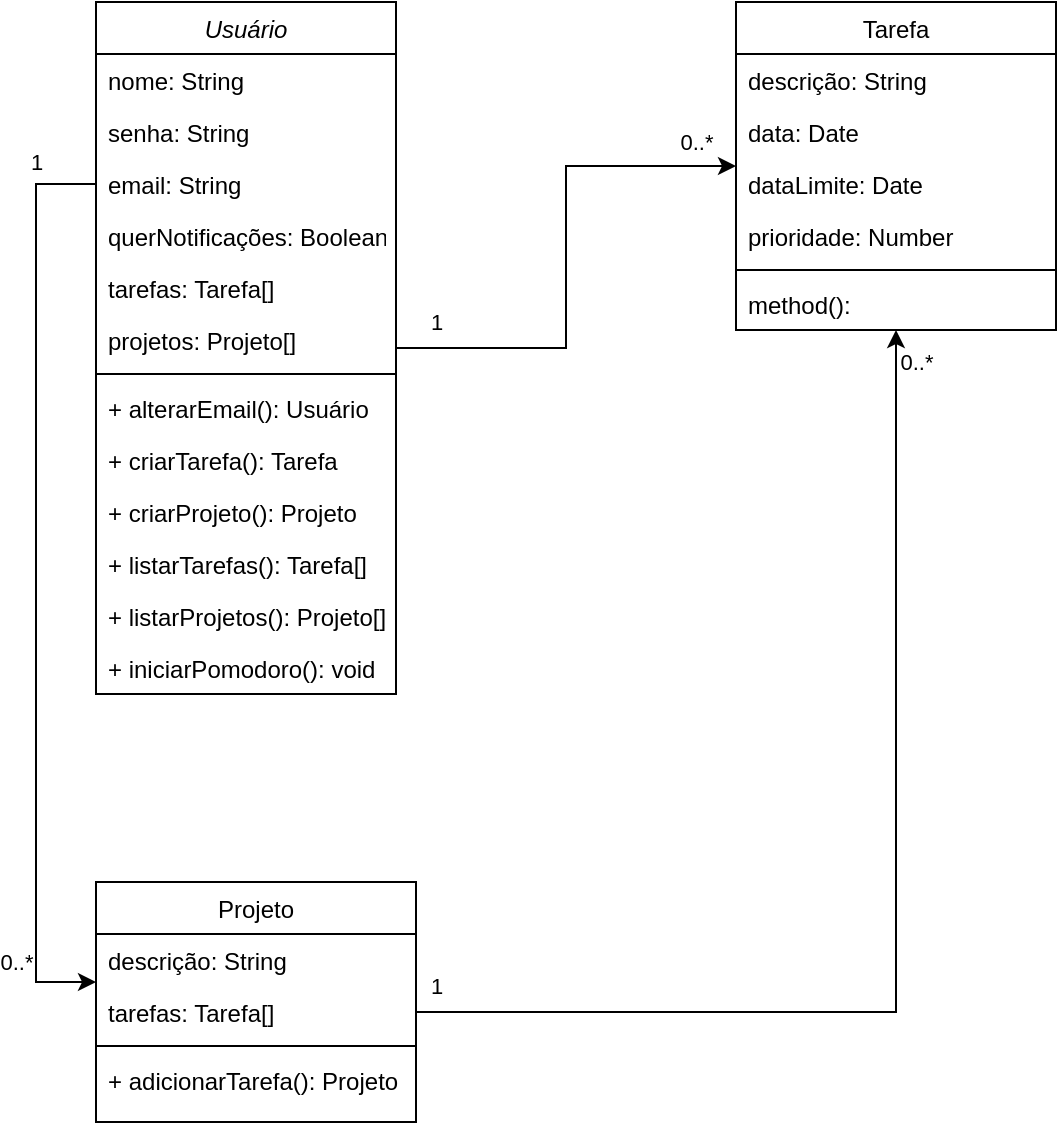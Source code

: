 <mxfile version="18.0.5" type="github">
  <diagram id="C5RBs43oDa-KdzZeNtuy" name="Page-1">
    <mxGraphModel dx="1422" dy="798" grid="1" gridSize="10" guides="1" tooltips="1" connect="1" arrows="1" fold="1" page="1" pageScale="1" pageWidth="827" pageHeight="1169" math="0" shadow="0">
      <root>
        <mxCell id="WIyWlLk6GJQsqaUBKTNV-0" />
        <mxCell id="WIyWlLk6GJQsqaUBKTNV-1" parent="WIyWlLk6GJQsqaUBKTNV-0" />
        <mxCell id="KOGyWNoOqOLc9aR_PzXH-3" style="edgeStyle=orthogonalEdgeStyle;rounded=0;orthogonalLoop=1;jettySize=auto;html=1;" edge="1" parent="WIyWlLk6GJQsqaUBKTNV-1" source="OuPv4H6kGe1GO6o93Flc-0" target="OuPv4H6kGe1GO6o93Flc-11">
          <mxGeometry relative="1" as="geometry" />
        </mxCell>
        <mxCell id="KOGyWNoOqOLc9aR_PzXH-4" value="0..*" style="edgeLabel;html=1;align=center;verticalAlign=middle;resizable=0;points=[];" vertex="1" connectable="0" parent="KOGyWNoOqOLc9aR_PzXH-3">
          <mxGeometry x="0.762" y="3" relative="1" as="geometry">
            <mxPoint x="11" y="-9" as="offset" />
          </mxGeometry>
        </mxCell>
        <mxCell id="KOGyWNoOqOLc9aR_PzXH-5" value="1" style="edgeLabel;html=1;align=center;verticalAlign=middle;resizable=0;points=[];" vertex="1" connectable="0" parent="KOGyWNoOqOLc9aR_PzXH-3">
          <mxGeometry x="-0.778" y="-2" relative="1" as="geometry">
            <mxPoint x="-9" y="-15" as="offset" />
          </mxGeometry>
        </mxCell>
        <mxCell id="OuPv4H6kGe1GO6o93Flc-0" value="Usuário" style="swimlane;fontStyle=2;align=center;verticalAlign=top;childLayout=stackLayout;horizontal=1;startSize=26;horizontalStack=0;resizeParent=1;resizeLast=0;collapsible=1;marginBottom=0;rounded=0;shadow=0;strokeWidth=1;" parent="WIyWlLk6GJQsqaUBKTNV-1" vertex="1">
          <mxGeometry x="194" y="110" width="150" height="346" as="geometry">
            <mxRectangle x="230" y="140" width="160" height="26" as="alternateBounds" />
          </mxGeometry>
        </mxCell>
        <mxCell id="OuPv4H6kGe1GO6o93Flc-1" value="nome: String" style="text;align=left;verticalAlign=top;spacingLeft=4;spacingRight=4;overflow=hidden;rotatable=0;points=[[0,0.5],[1,0.5]];portConstraint=eastwest;" parent="OuPv4H6kGe1GO6o93Flc-0" vertex="1">
          <mxGeometry y="26" width="150" height="26" as="geometry" />
        </mxCell>
        <mxCell id="OuPv4H6kGe1GO6o93Flc-2" value="senha: String&#xa;" style="text;align=left;verticalAlign=top;spacingLeft=4;spacingRight=4;overflow=hidden;rotatable=0;points=[[0,0.5],[1,0.5]];portConstraint=eastwest;rounded=0;shadow=0;html=0;" parent="OuPv4H6kGe1GO6o93Flc-0" vertex="1">
          <mxGeometry y="52" width="150" height="26" as="geometry" />
        </mxCell>
        <mxCell id="OuPv4H6kGe1GO6o93Flc-3" value="email: String" style="text;align=left;verticalAlign=top;spacingLeft=4;spacingRight=4;overflow=hidden;rotatable=0;points=[[0,0.5],[1,0.5]];portConstraint=eastwest;rounded=0;shadow=0;html=0;" parent="OuPv4H6kGe1GO6o93Flc-0" vertex="1">
          <mxGeometry y="78" width="150" height="26" as="geometry" />
        </mxCell>
        <mxCell id="OuPv4H6kGe1GO6o93Flc-37" value="querNotificações: Boolean" style="text;align=left;verticalAlign=top;spacingLeft=4;spacingRight=4;overflow=hidden;rotatable=0;points=[[0,0.5],[1,0.5]];portConstraint=eastwest;rounded=0;shadow=0;html=0;" parent="OuPv4H6kGe1GO6o93Flc-0" vertex="1">
          <mxGeometry y="104" width="150" height="26" as="geometry" />
        </mxCell>
        <mxCell id="OuPv4H6kGe1GO6o93Flc-38" value="tarefas: Tarefa[]" style="text;align=left;verticalAlign=top;spacingLeft=4;spacingRight=4;overflow=hidden;rotatable=0;points=[[0,0.5],[1,0.5]];portConstraint=eastwest;rounded=0;shadow=0;html=0;" parent="OuPv4H6kGe1GO6o93Flc-0" vertex="1">
          <mxGeometry y="130" width="150" height="26" as="geometry" />
        </mxCell>
        <mxCell id="OuPv4H6kGe1GO6o93Flc-39" value="projetos: Projeto[]" style="text;align=left;verticalAlign=top;spacingLeft=4;spacingRight=4;overflow=hidden;rotatable=0;points=[[0,0.5],[1,0.5]];portConstraint=eastwest;rounded=0;shadow=0;html=0;" parent="OuPv4H6kGe1GO6o93Flc-0" vertex="1">
          <mxGeometry y="156" width="150" height="26" as="geometry" />
        </mxCell>
        <mxCell id="OuPv4H6kGe1GO6o93Flc-4" value="" style="line;html=1;strokeWidth=1;align=left;verticalAlign=middle;spacingTop=-1;spacingLeft=3;spacingRight=3;rotatable=0;labelPosition=right;points=[];portConstraint=eastwest;" parent="OuPv4H6kGe1GO6o93Flc-0" vertex="1">
          <mxGeometry y="182" width="150" height="8" as="geometry" />
        </mxCell>
        <mxCell id="OuPv4H6kGe1GO6o93Flc-51" value="+ alterarEmail(): Usuário" style="text;align=left;verticalAlign=top;spacingLeft=4;spacingRight=4;overflow=hidden;rotatable=0;points=[[0,0.5],[1,0.5]];portConstraint=eastwest;" parent="OuPv4H6kGe1GO6o93Flc-0" vertex="1">
          <mxGeometry y="190" width="150" height="26" as="geometry" />
        </mxCell>
        <mxCell id="OuPv4H6kGe1GO6o93Flc-53" value="+ criarTarefa(): Tarefa" style="text;align=left;verticalAlign=top;spacingLeft=4;spacingRight=4;overflow=hidden;rotatable=0;points=[[0,0.5],[1,0.5]];portConstraint=eastwest;" parent="OuPv4H6kGe1GO6o93Flc-0" vertex="1">
          <mxGeometry y="216" width="150" height="26" as="geometry" />
        </mxCell>
        <mxCell id="OuPv4H6kGe1GO6o93Flc-56" value="+ criarProjeto(): Projeto" style="text;align=left;verticalAlign=top;spacingLeft=4;spacingRight=4;overflow=hidden;rotatable=0;points=[[0,0.5],[1,0.5]];portConstraint=eastwest;" parent="OuPv4H6kGe1GO6o93Flc-0" vertex="1">
          <mxGeometry y="242" width="150" height="26" as="geometry" />
        </mxCell>
        <mxCell id="OuPv4H6kGe1GO6o93Flc-59" value="+ listarTarefas(): Tarefa[]" style="text;align=left;verticalAlign=top;spacingLeft=4;spacingRight=4;overflow=hidden;rotatable=0;points=[[0,0.5],[1,0.5]];portConstraint=eastwest;" parent="OuPv4H6kGe1GO6o93Flc-0" vertex="1">
          <mxGeometry y="268" width="150" height="26" as="geometry" />
        </mxCell>
        <mxCell id="OuPv4H6kGe1GO6o93Flc-60" value="+ listarProjetos(): Projeto[]" style="text;align=left;verticalAlign=top;spacingLeft=4;spacingRight=4;overflow=hidden;rotatable=0;points=[[0,0.5],[1,0.5]];portConstraint=eastwest;" parent="OuPv4H6kGe1GO6o93Flc-0" vertex="1">
          <mxGeometry y="294" width="150" height="26" as="geometry" />
        </mxCell>
        <mxCell id="Jz5tMBkNuSLRCN82-gIT-0" value="+ iniciarPomodoro(): void" style="text;align=left;verticalAlign=top;spacingLeft=4;spacingRight=4;overflow=hidden;rotatable=0;points=[[0,0.5],[1,0.5]];portConstraint=eastwest;" parent="OuPv4H6kGe1GO6o93Flc-0" vertex="1">
          <mxGeometry y="320" width="150" height="26" as="geometry" />
        </mxCell>
        <mxCell id="OuPv4H6kGe1GO6o93Flc-11" value="Tarefa" style="swimlane;fontStyle=0;align=center;verticalAlign=top;childLayout=stackLayout;horizontal=1;startSize=26;horizontalStack=0;resizeParent=1;resizeLast=0;collapsible=1;marginBottom=0;rounded=0;shadow=0;strokeWidth=1;" parent="WIyWlLk6GJQsqaUBKTNV-1" vertex="1">
          <mxGeometry x="514" y="110" width="160" height="164" as="geometry">
            <mxRectangle x="340" y="380" width="170" height="26" as="alternateBounds" />
          </mxGeometry>
        </mxCell>
        <mxCell id="OuPv4H6kGe1GO6o93Flc-12" value="descrição: String" style="text;align=left;verticalAlign=top;spacingLeft=4;spacingRight=4;overflow=hidden;rotatable=0;points=[[0,0.5],[1,0.5]];portConstraint=eastwest;fontStyle=0" parent="OuPv4H6kGe1GO6o93Flc-11" vertex="1">
          <mxGeometry y="26" width="160" height="26" as="geometry" />
        </mxCell>
        <mxCell id="OuPv4H6kGe1GO6o93Flc-43" value="data: Date" style="text;align=left;verticalAlign=top;spacingLeft=4;spacingRight=4;overflow=hidden;rotatable=0;points=[[0,0.5],[1,0.5]];portConstraint=eastwest;fontStyle=0" parent="OuPv4H6kGe1GO6o93Flc-11" vertex="1">
          <mxGeometry y="52" width="160" height="26" as="geometry" />
        </mxCell>
        <mxCell id="OuPv4H6kGe1GO6o93Flc-44" value="dataLimite: Date" style="text;align=left;verticalAlign=top;spacingLeft=4;spacingRight=4;overflow=hidden;rotatable=0;points=[[0,0.5],[1,0.5]];portConstraint=eastwest;fontStyle=0" parent="OuPv4H6kGe1GO6o93Flc-11" vertex="1">
          <mxGeometry y="78" width="160" height="26" as="geometry" />
        </mxCell>
        <mxCell id="OuPv4H6kGe1GO6o93Flc-46" value="prioridade: Number" style="text;align=left;verticalAlign=top;spacingLeft=4;spacingRight=4;overflow=hidden;rotatable=0;points=[[0,0.5],[1,0.5]];portConstraint=eastwest;fontStyle=0" parent="OuPv4H6kGe1GO6o93Flc-11" vertex="1">
          <mxGeometry y="104" width="160" height="26" as="geometry" />
        </mxCell>
        <mxCell id="OuPv4H6kGe1GO6o93Flc-13" value="" style="line;html=1;strokeWidth=1;align=left;verticalAlign=middle;spacingTop=-1;spacingLeft=3;spacingRight=3;rotatable=0;labelPosition=right;points=[];portConstraint=eastwest;" parent="OuPv4H6kGe1GO6o93Flc-11" vertex="1">
          <mxGeometry y="130" width="160" height="8" as="geometry" />
        </mxCell>
        <mxCell id="OuPv4H6kGe1GO6o93Flc-45" value="method():" style="text;align=left;verticalAlign=top;spacingLeft=4;spacingRight=4;overflow=hidden;rotatable=0;points=[[0,0.5],[1,0.5]];portConstraint=eastwest;fontStyle=0" parent="OuPv4H6kGe1GO6o93Flc-11" vertex="1">
          <mxGeometry y="138" width="160" height="26" as="geometry" />
        </mxCell>
        <mxCell id="OuPv4H6kGe1GO6o93Flc-28" value="Projeto" style="swimlane;fontStyle=0;align=center;verticalAlign=top;childLayout=stackLayout;horizontal=1;startSize=26;horizontalStack=0;resizeParent=1;resizeLast=0;collapsible=1;marginBottom=0;rounded=0;shadow=0;strokeWidth=1;" parent="WIyWlLk6GJQsqaUBKTNV-1" vertex="1">
          <mxGeometry x="194" y="550" width="160" height="120" as="geometry">
            <mxRectangle x="550" y="140" width="160" height="26" as="alternateBounds" />
          </mxGeometry>
        </mxCell>
        <mxCell id="OuPv4H6kGe1GO6o93Flc-29" value="descrição: String" style="text;align=left;verticalAlign=top;spacingLeft=4;spacingRight=4;overflow=hidden;rotatable=0;points=[[0,0.5],[1,0.5]];portConstraint=eastwest;" parent="OuPv4H6kGe1GO6o93Flc-28" vertex="1">
          <mxGeometry y="26" width="160" height="26" as="geometry" />
        </mxCell>
        <mxCell id="OuPv4H6kGe1GO6o93Flc-30" value="tarefas: Tarefa[]" style="text;align=left;verticalAlign=top;spacingLeft=4;spacingRight=4;overflow=hidden;rotatable=0;points=[[0,0.5],[1,0.5]];portConstraint=eastwest;rounded=0;shadow=0;html=0;" parent="OuPv4H6kGe1GO6o93Flc-28" vertex="1">
          <mxGeometry y="52" width="160" height="26" as="geometry" />
        </mxCell>
        <mxCell id="OuPv4H6kGe1GO6o93Flc-34" value="" style="line;html=1;strokeWidth=1;align=left;verticalAlign=middle;spacingTop=-1;spacingLeft=3;spacingRight=3;rotatable=0;labelPosition=right;points=[];portConstraint=eastwest;" parent="OuPv4H6kGe1GO6o93Flc-28" vertex="1">
          <mxGeometry y="78" width="160" height="8" as="geometry" />
        </mxCell>
        <mxCell id="OuPv4H6kGe1GO6o93Flc-58" value="+ adicionarTarefa(): Projeto" style="text;align=left;verticalAlign=top;spacingLeft=4;spacingRight=4;overflow=hidden;rotatable=0;points=[[0,0.5],[1,0.5]];portConstraint=eastwest;" parent="OuPv4H6kGe1GO6o93Flc-28" vertex="1">
          <mxGeometry y="86" width="160" height="26" as="geometry" />
        </mxCell>
        <mxCell id="KOGyWNoOqOLc9aR_PzXH-0" style="edgeStyle=orthogonalEdgeStyle;rounded=0;orthogonalLoop=1;jettySize=auto;html=1;" edge="1" parent="WIyWlLk6GJQsqaUBKTNV-1" source="OuPv4H6kGe1GO6o93Flc-3" target="OuPv4H6kGe1GO6o93Flc-28">
          <mxGeometry relative="1" as="geometry">
            <Array as="points">
              <mxPoint x="164" y="201" />
              <mxPoint x="164" y="600" />
            </Array>
          </mxGeometry>
        </mxCell>
        <mxCell id="KOGyWNoOqOLc9aR_PzXH-1" value="0..*" style="edgeLabel;html=1;align=center;verticalAlign=middle;resizable=0;points=[];" vertex="1" connectable="0" parent="KOGyWNoOqOLc9aR_PzXH-0">
          <mxGeometry x="0.865" relative="1" as="geometry">
            <mxPoint x="-10" y="-9" as="offset" />
          </mxGeometry>
        </mxCell>
        <mxCell id="KOGyWNoOqOLc9aR_PzXH-2" value="1" style="edgeLabel;html=1;align=center;verticalAlign=middle;resizable=0;points=[];" vertex="1" connectable="0" parent="KOGyWNoOqOLc9aR_PzXH-0">
          <mxGeometry x="-0.89" y="1" relative="1" as="geometry">
            <mxPoint x="-5" y="-12" as="offset" />
          </mxGeometry>
        </mxCell>
        <mxCell id="KOGyWNoOqOLc9aR_PzXH-6" style="edgeStyle=orthogonalEdgeStyle;rounded=0;orthogonalLoop=1;jettySize=auto;html=1;" edge="1" parent="WIyWlLk6GJQsqaUBKTNV-1" source="OuPv4H6kGe1GO6o93Flc-30" target="OuPv4H6kGe1GO6o93Flc-11">
          <mxGeometry relative="1" as="geometry" />
        </mxCell>
        <mxCell id="KOGyWNoOqOLc9aR_PzXH-7" value="1" style="edgeLabel;html=1;align=center;verticalAlign=middle;resizable=0;points=[];" vertex="1" connectable="0" parent="KOGyWNoOqOLc9aR_PzXH-6">
          <mxGeometry x="-0.935" relative="1" as="geometry">
            <mxPoint x="-9" y="-13" as="offset" />
          </mxGeometry>
        </mxCell>
        <mxCell id="KOGyWNoOqOLc9aR_PzXH-8" value="0..*" style="edgeLabel;html=1;align=center;verticalAlign=middle;resizable=0;points=[];" vertex="1" connectable="0" parent="KOGyWNoOqOLc9aR_PzXH-6">
          <mxGeometry x="0.91" y="1" relative="1" as="geometry">
            <mxPoint x="11" y="-10" as="offset" />
          </mxGeometry>
        </mxCell>
      </root>
    </mxGraphModel>
  </diagram>
</mxfile>
